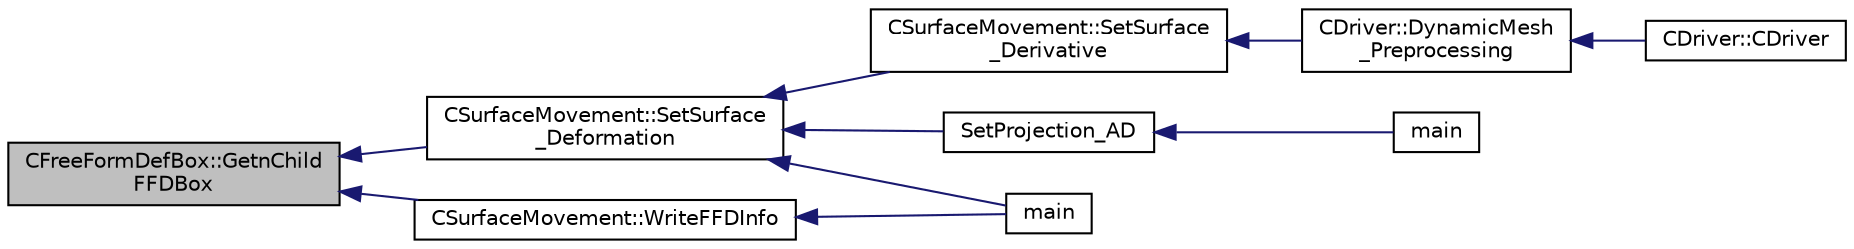 digraph "CFreeFormDefBox::GetnChildFFDBox"
{
  edge [fontname="Helvetica",fontsize="10",labelfontname="Helvetica",labelfontsize="10"];
  node [fontname="Helvetica",fontsize="10",shape=record];
  rankdir="LR";
  Node429 [label="CFreeFormDefBox::GetnChild\lFFDBox",height=0.2,width=0.4,color="black", fillcolor="grey75", style="filled", fontcolor="black"];
  Node429 -> Node430 [dir="back",color="midnightblue",fontsize="10",style="solid",fontname="Helvetica"];
  Node430 [label="CSurfaceMovement::SetSurface\l_Deformation",height=0.2,width=0.4,color="black", fillcolor="white", style="filled",URL="$class_c_surface_movement.html#a23bec9fbe1bcd7f6117100de93381ac3",tooltip="Set the surface/boundary deformation. "];
  Node430 -> Node431 [dir="back",color="midnightblue",fontsize="10",style="solid",fontname="Helvetica"];
  Node431 [label="CSurfaceMovement::SetSurface\l_Derivative",height=0.2,width=0.4,color="black", fillcolor="white", style="filled",URL="$class_c_surface_movement.html#af6aac73d04565bf6e9b81305b66e97e7",tooltip="Set derivatives of the surface/boundary deformation. "];
  Node431 -> Node432 [dir="back",color="midnightblue",fontsize="10",style="solid",fontname="Helvetica"];
  Node432 [label="CDriver::DynamicMesh\l_Preprocessing",height=0.2,width=0.4,color="black", fillcolor="white", style="filled",URL="$class_c_driver.html#af585d91d9c08dbddcc2b3e67dd5f5af9",tooltip="GridMovement_Preprocessing. "];
  Node432 -> Node433 [dir="back",color="midnightblue",fontsize="10",style="solid",fontname="Helvetica"];
  Node433 [label="CDriver::CDriver",height=0.2,width=0.4,color="black", fillcolor="white", style="filled",URL="$class_c_driver.html#a3fca4a013a6efa9bbb38fe78a86b5f3d",tooltip="Constructor of the class. "];
  Node430 -> Node434 [dir="back",color="midnightblue",fontsize="10",style="solid",fontname="Helvetica"];
  Node434 [label="main",height=0.2,width=0.4,color="black", fillcolor="white", style="filled",URL="$_s_u2___d_e_f_8cpp.html#a0ddf1224851353fc92bfbff6f499fa97"];
  Node430 -> Node435 [dir="back",color="midnightblue",fontsize="10",style="solid",fontname="Helvetica"];
  Node435 [label="SetProjection_AD",height=0.2,width=0.4,color="black", fillcolor="white", style="filled",URL="$_s_u2___d_o_t_8cpp.html#a3fceed882e8eb3d6796c8e8396af7d87",tooltip="Projection of the surface sensitivity using algorithmic differentiation (AD). "];
  Node435 -> Node436 [dir="back",color="midnightblue",fontsize="10",style="solid",fontname="Helvetica"];
  Node436 [label="main",height=0.2,width=0.4,color="black", fillcolor="white", style="filled",URL="$_s_u2___d_o_t_8cpp.html#a0ddf1224851353fc92bfbff6f499fa97"];
  Node429 -> Node437 [dir="back",color="midnightblue",fontsize="10",style="solid",fontname="Helvetica"];
  Node437 [label="CSurfaceMovement::WriteFFDInfo",height=0.2,width=0.4,color="black", fillcolor="white", style="filled",URL="$class_c_surface_movement.html#a04a626a52ad7acef005b80daeb1144e9",tooltip="Write the Free Form information in the SU2 file. "];
  Node437 -> Node434 [dir="back",color="midnightblue",fontsize="10",style="solid",fontname="Helvetica"];
}
